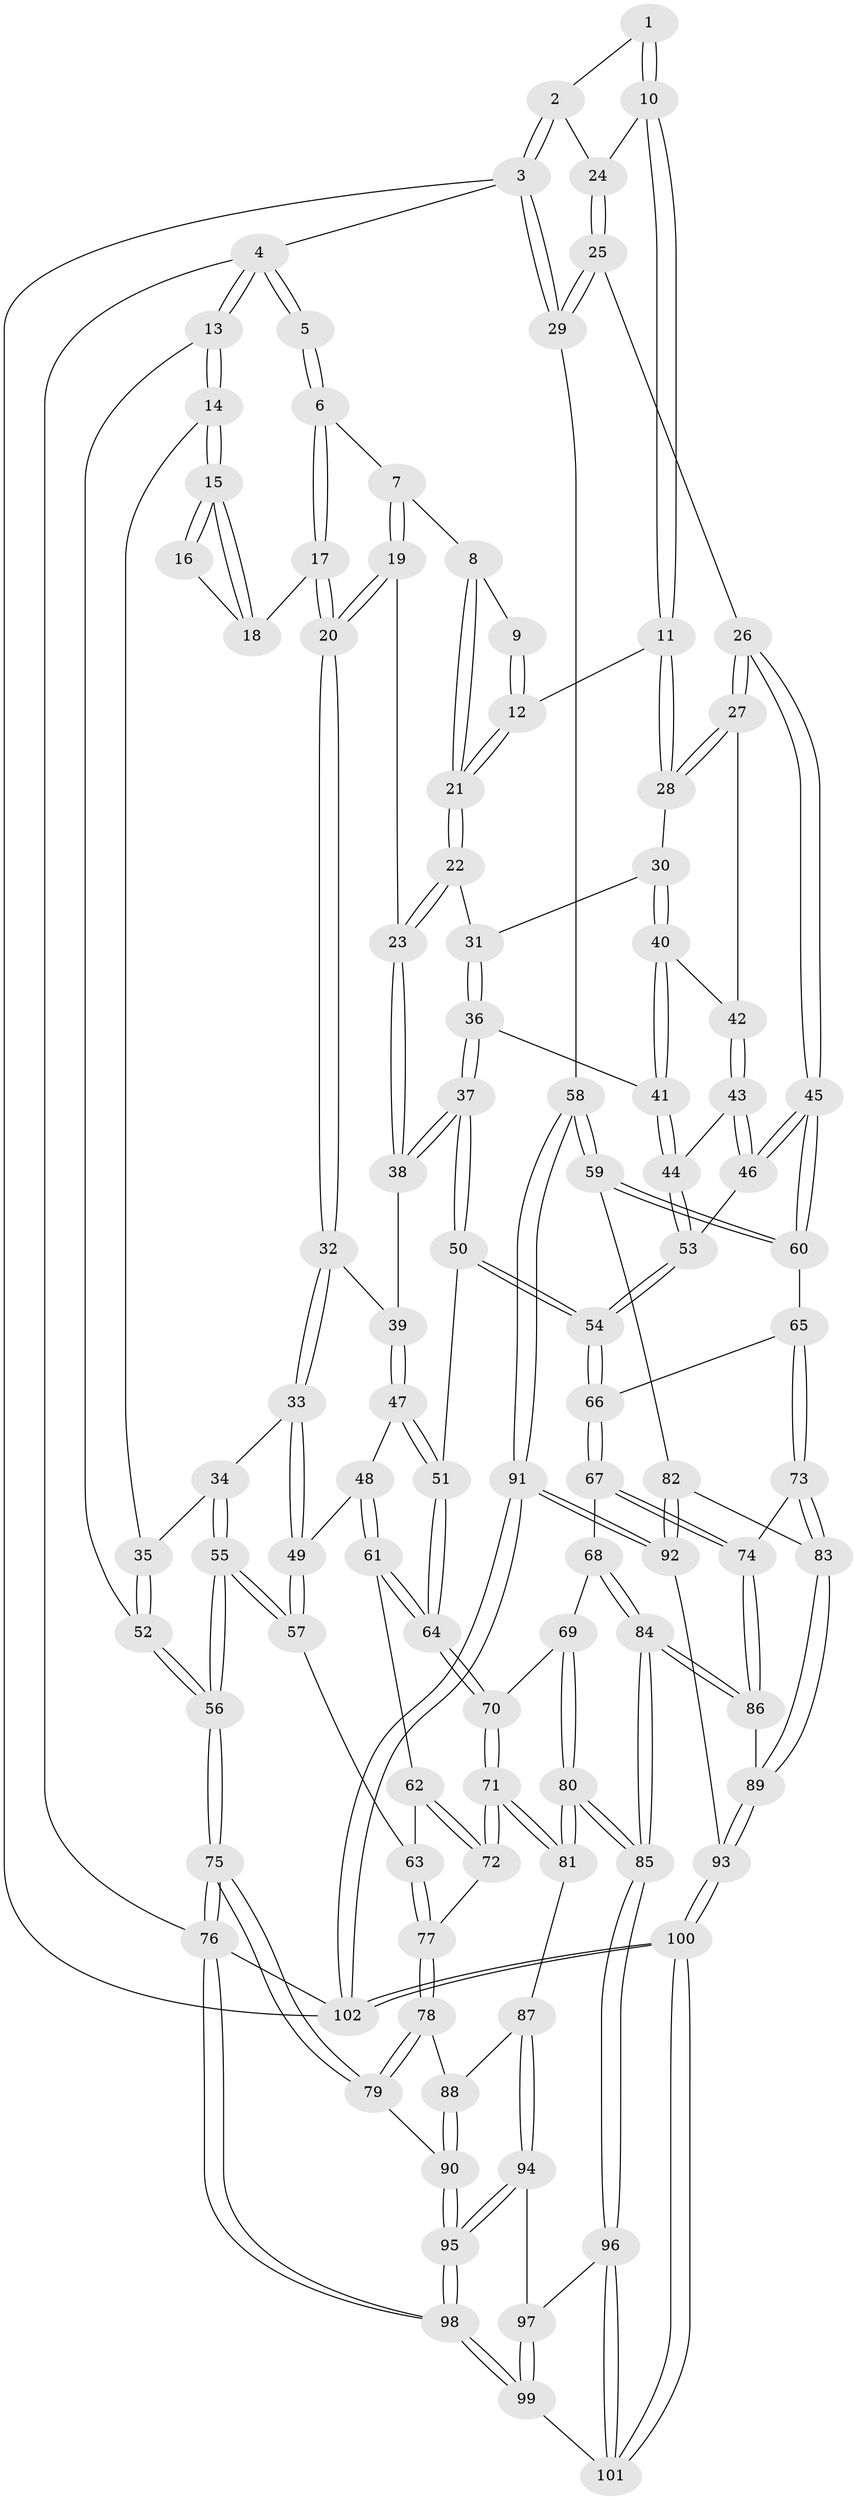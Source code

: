 // Generated by graph-tools (version 1.1) at 2025/51/03/09/25 03:51:05]
// undirected, 102 vertices, 252 edges
graph export_dot {
graph [start="1"]
  node [color=gray90,style=filled];
  1 [pos="+0.9801048145032412+0"];
  2 [pos="+1+0"];
  3 [pos="+1+0"];
  4 [pos="+0+0"];
  5 [pos="+0.23284870612151756+0"];
  6 [pos="+0.29969862043492856+0"];
  7 [pos="+0.4010868219270369+0"];
  8 [pos="+0.5722369084284421+0"];
  9 [pos="+0.930217098941127+0"];
  10 [pos="+0.8388181558835139+0.1156431724767547"];
  11 [pos="+0.8177713646186336+0.12043669954310103"];
  12 [pos="+0.7633649826194929+0.10629951058130131"];
  13 [pos="+0+0.13565673745216233"];
  14 [pos="+0.09116919373233529+0.207403521262639"];
  15 [pos="+0.09383179138211277+0.2057393525813558"];
  16 [pos="+0.2269275461329832+0"];
  17 [pos="+0.322866576927499+0.18255878002094902"];
  18 [pos="+0.23055829428183747+0.17813244711636136"];
  19 [pos="+0.43083136546692263+0.17026544541665084"];
  20 [pos="+0.35520043464743395+0.19986830994766847"];
  21 [pos="+0.6300473376361707+0.12384031467711792"];
  22 [pos="+0.6110384142889033+0.16116861847053723"];
  23 [pos="+0.5877917413162581+0.17291888176504353"];
  24 [pos="+0.9153344866207851+0.12374023383842264"];
  25 [pos="+1+0.29604640864169673"];
  26 [pos="+0.9896595146488829+0.3371530739286734"];
  27 [pos="+0.8787234726692633+0.30484212891700796"];
  28 [pos="+0.8269047087292327+0.19853233104848925"];
  29 [pos="+1+0.2961457753394809"];
  30 [pos="+0.7254993620619201+0.2681051940100687"];
  31 [pos="+0.61578831006414+0.1672567880674889"];
  32 [pos="+0.3567773703872782+0.31385217763384327"];
  33 [pos="+0.1727279068837229+0.3901942278337448"];
  34 [pos="+0.1459038192281729+0.35923065932972814"];
  35 [pos="+0.13747683870775868+0.34437919210861495"];
  36 [pos="+0.6557051814586935+0.4006586996816979"];
  37 [pos="+0.5437644225521121+0.3917181912969332"];
  38 [pos="+0.5276843670170175+0.357343192600763"];
  39 [pos="+0.3792286013322218+0.3479920565337738"];
  40 [pos="+0.732332352163898+0.27715351041562997"];
  41 [pos="+0.6583130942784315+0.40204468913366903"];
  42 [pos="+0.78425144537045+0.31447710322137007"];
  43 [pos="+0.7689904209035024+0.36039246487807525"];
  44 [pos="+0.6706072260722846+0.4153168035442473"];
  45 [pos="+0.8723081206206306+0.49295512430016925"];
  46 [pos="+0.8032029646576414+0.4798287095124887"];
  47 [pos="+0.3711677768008636+0.4825052906756894"];
  48 [pos="+0.3623381253523725+0.48349365382335363"];
  49 [pos="+0.17985200051452058+0.4256529378685389"];
  50 [pos="+0.5067433477813726+0.5345195516956518"];
  51 [pos="+0.4486933171441689+0.5529227692850666"];
  52 [pos="+0+0.4969915859632697"];
  53 [pos="+0.6991085009039412+0.5047998403176174"];
  54 [pos="+0.6474064094147255+0.5833435246312502"];
  55 [pos="+0+0.5895911957065403"];
  56 [pos="+0+0.5930331509127135"];
  57 [pos="+0.13058506868659278+0.5913539118604809"];
  58 [pos="+1+0.7501600347365255"];
  59 [pos="+0.9380771698823157+0.6788191340945899"];
  60 [pos="+0.9106389347740015+0.6485359842309383"];
  61 [pos="+0.19725334327857025+0.6096467234037779"];
  62 [pos="+0.18295272910819957+0.6130611705707905"];
  63 [pos="+0.15359383080991085+0.6113922327035134"];
  64 [pos="+0.41636998975032213+0.637866734478497"];
  65 [pos="+0.6941132171529016+0.6351246721038885"];
  66 [pos="+0.6590108715702353+0.6145261031638538"];
  67 [pos="+0.6079339374697019+0.7016258129623334"];
  68 [pos="+0.5142900543978021+0.730902460162014"];
  69 [pos="+0.45336888899863287+0.6843741932964845"];
  70 [pos="+0.41678564314744077+0.6463870032026556"];
  71 [pos="+0.33637387804039853+0.7548426351558047"];
  72 [pos="+0.3265424908694368+0.7490419633213355"];
  73 [pos="+0.7423493135082208+0.7747898729902614"];
  74 [pos="+0.6264970779180508+0.763526690832471"];
  75 [pos="+0+0.8991981017635515"];
  76 [pos="+0+1"];
  77 [pos="+0.1571705689609157+0.7397002495056465"];
  78 [pos="+0.15661151694776307+0.7429230013344617"];
  79 [pos="+0.06979359186335471+0.8094391596848542"];
  80 [pos="+0.4151219196248864+0.9092749552339018"];
  81 [pos="+0.33507707658277647+0.833780190372888"];
  82 [pos="+0.7977934694703982+0.8218014225758592"];
  83 [pos="+0.7856160214949252+0.8280258690202548"];
  84 [pos="+0.5014683946352119+0.9709247353374544"];
  85 [pos="+0.48581168237099503+0.9891871524420272"];
  86 [pos="+0.6046993563329749+0.9052086611081691"];
  87 [pos="+0.32978825434566134+0.8346234755881539"];
  88 [pos="+0.19362534745046756+0.7962947596217385"];
  89 [pos="+0.7558772164437257+0.8798943633532393"];
  90 [pos="+0.16869066587609388+0.9002362290258716"];
  91 [pos="+1+0.8893955553287822"];
  92 [pos="+0.9476770008737124+0.9079695864892229"];
  93 [pos="+0.8116218715435908+0.9904420427382762"];
  94 [pos="+0.20590399129954992+0.9180323871345577"];
  95 [pos="+0.17186091676782597+0.913412255194581"];
  96 [pos="+0.4805722502626107+1"];
  97 [pos="+0.2225645140783562+0.9385382451107946"];
  98 [pos="+0+1"];
  99 [pos="+0.2785709806560862+1"];
  100 [pos="+0.8345416786437625+1"];
  101 [pos="+0.47608473195493944+1"];
  102 [pos="+1+1"];
  1 -- 2;
  1 -- 10;
  1 -- 10;
  2 -- 3;
  2 -- 3;
  2 -- 24;
  3 -- 4;
  3 -- 29;
  3 -- 29;
  3 -- 102;
  4 -- 5;
  4 -- 5;
  4 -- 13;
  4 -- 13;
  4 -- 76;
  5 -- 6;
  5 -- 6;
  6 -- 7;
  6 -- 17;
  6 -- 17;
  7 -- 8;
  7 -- 19;
  7 -- 19;
  8 -- 9;
  8 -- 21;
  8 -- 21;
  9 -- 12;
  9 -- 12;
  10 -- 11;
  10 -- 11;
  10 -- 24;
  11 -- 12;
  11 -- 28;
  11 -- 28;
  12 -- 21;
  12 -- 21;
  13 -- 14;
  13 -- 14;
  13 -- 52;
  14 -- 15;
  14 -- 15;
  14 -- 35;
  15 -- 16;
  15 -- 16;
  15 -- 18;
  15 -- 18;
  16 -- 18;
  17 -- 18;
  17 -- 20;
  17 -- 20;
  19 -- 20;
  19 -- 20;
  19 -- 23;
  20 -- 32;
  20 -- 32;
  21 -- 22;
  21 -- 22;
  22 -- 23;
  22 -- 23;
  22 -- 31;
  23 -- 38;
  23 -- 38;
  24 -- 25;
  24 -- 25;
  25 -- 26;
  25 -- 29;
  25 -- 29;
  26 -- 27;
  26 -- 27;
  26 -- 45;
  26 -- 45;
  27 -- 28;
  27 -- 28;
  27 -- 42;
  28 -- 30;
  29 -- 58;
  30 -- 31;
  30 -- 40;
  30 -- 40;
  31 -- 36;
  31 -- 36;
  32 -- 33;
  32 -- 33;
  32 -- 39;
  33 -- 34;
  33 -- 49;
  33 -- 49;
  34 -- 35;
  34 -- 55;
  34 -- 55;
  35 -- 52;
  35 -- 52;
  36 -- 37;
  36 -- 37;
  36 -- 41;
  37 -- 38;
  37 -- 38;
  37 -- 50;
  37 -- 50;
  38 -- 39;
  39 -- 47;
  39 -- 47;
  40 -- 41;
  40 -- 41;
  40 -- 42;
  41 -- 44;
  41 -- 44;
  42 -- 43;
  42 -- 43;
  43 -- 44;
  43 -- 46;
  43 -- 46;
  44 -- 53;
  44 -- 53;
  45 -- 46;
  45 -- 46;
  45 -- 60;
  45 -- 60;
  46 -- 53;
  47 -- 48;
  47 -- 51;
  47 -- 51;
  48 -- 49;
  48 -- 61;
  48 -- 61;
  49 -- 57;
  49 -- 57;
  50 -- 51;
  50 -- 54;
  50 -- 54;
  51 -- 64;
  51 -- 64;
  52 -- 56;
  52 -- 56;
  53 -- 54;
  53 -- 54;
  54 -- 66;
  54 -- 66;
  55 -- 56;
  55 -- 56;
  55 -- 57;
  55 -- 57;
  56 -- 75;
  56 -- 75;
  57 -- 63;
  58 -- 59;
  58 -- 59;
  58 -- 91;
  58 -- 91;
  59 -- 60;
  59 -- 60;
  59 -- 82;
  60 -- 65;
  61 -- 62;
  61 -- 64;
  61 -- 64;
  62 -- 63;
  62 -- 72;
  62 -- 72;
  63 -- 77;
  63 -- 77;
  64 -- 70;
  64 -- 70;
  65 -- 66;
  65 -- 73;
  65 -- 73;
  66 -- 67;
  66 -- 67;
  67 -- 68;
  67 -- 74;
  67 -- 74;
  68 -- 69;
  68 -- 84;
  68 -- 84;
  69 -- 70;
  69 -- 80;
  69 -- 80;
  70 -- 71;
  70 -- 71;
  71 -- 72;
  71 -- 72;
  71 -- 81;
  71 -- 81;
  72 -- 77;
  73 -- 74;
  73 -- 83;
  73 -- 83;
  74 -- 86;
  74 -- 86;
  75 -- 76;
  75 -- 76;
  75 -- 79;
  75 -- 79;
  76 -- 98;
  76 -- 98;
  76 -- 102;
  77 -- 78;
  77 -- 78;
  78 -- 79;
  78 -- 79;
  78 -- 88;
  79 -- 90;
  80 -- 81;
  80 -- 81;
  80 -- 85;
  80 -- 85;
  81 -- 87;
  82 -- 83;
  82 -- 92;
  82 -- 92;
  83 -- 89;
  83 -- 89;
  84 -- 85;
  84 -- 85;
  84 -- 86;
  84 -- 86;
  85 -- 96;
  85 -- 96;
  86 -- 89;
  87 -- 88;
  87 -- 94;
  87 -- 94;
  88 -- 90;
  88 -- 90;
  89 -- 93;
  89 -- 93;
  90 -- 95;
  90 -- 95;
  91 -- 92;
  91 -- 92;
  91 -- 102;
  91 -- 102;
  92 -- 93;
  93 -- 100;
  93 -- 100;
  94 -- 95;
  94 -- 95;
  94 -- 97;
  95 -- 98;
  95 -- 98;
  96 -- 97;
  96 -- 101;
  96 -- 101;
  97 -- 99;
  97 -- 99;
  98 -- 99;
  98 -- 99;
  99 -- 101;
  100 -- 101;
  100 -- 101;
  100 -- 102;
  100 -- 102;
}
